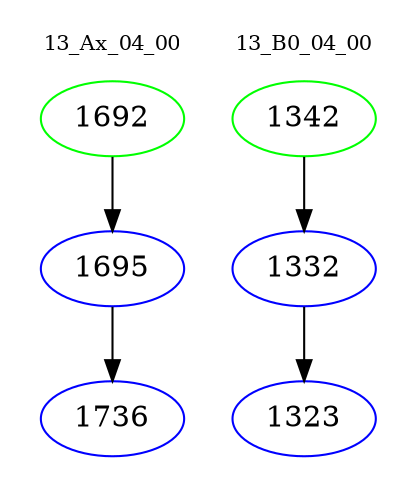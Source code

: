 digraph{
subgraph cluster_0 {
color = white
label = "13_Ax_04_00";
fontsize=10;
T0_1692 [label="1692", color="green"]
T0_1692 -> T0_1695 [color="black"]
T0_1695 [label="1695", color="blue"]
T0_1695 -> T0_1736 [color="black"]
T0_1736 [label="1736", color="blue"]
}
subgraph cluster_1 {
color = white
label = "13_B0_04_00";
fontsize=10;
T1_1342 [label="1342", color="green"]
T1_1342 -> T1_1332 [color="black"]
T1_1332 [label="1332", color="blue"]
T1_1332 -> T1_1323 [color="black"]
T1_1323 [label="1323", color="blue"]
}
}
